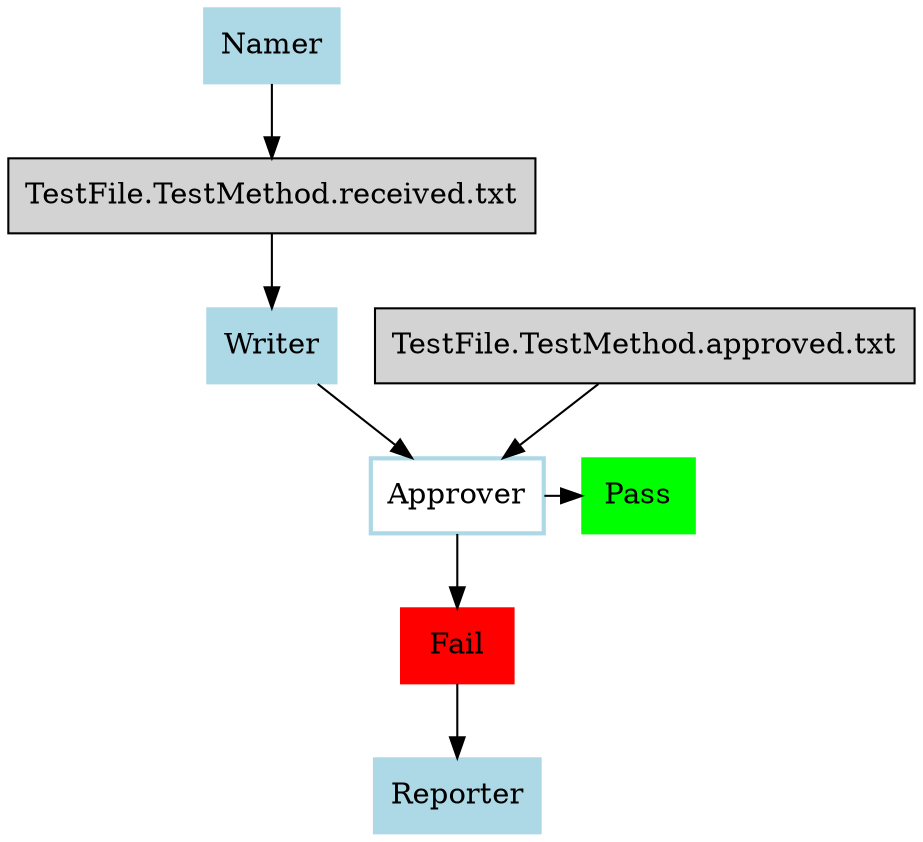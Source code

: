 digraph G { node [style=filled, shape=rec]

# Nodes
"Namer" -> "TestFile.TestMethod.received.txt" -> "Writer" -> "Approver" -> {"Pass", "Fail"}
"TestFile.TestMethod.approved.txt" -> "Approver"
"Fail" -> "Reporter"

# Formatting
"Pass" [color=green]
"Fail" [color=red]

{ rank=same; "Approver", "Pass"}

"Writer", "Reporter", "Namer" [color=lightblue]
"Approver" [color=lightblue, fillcolor=white, style=bold]

}